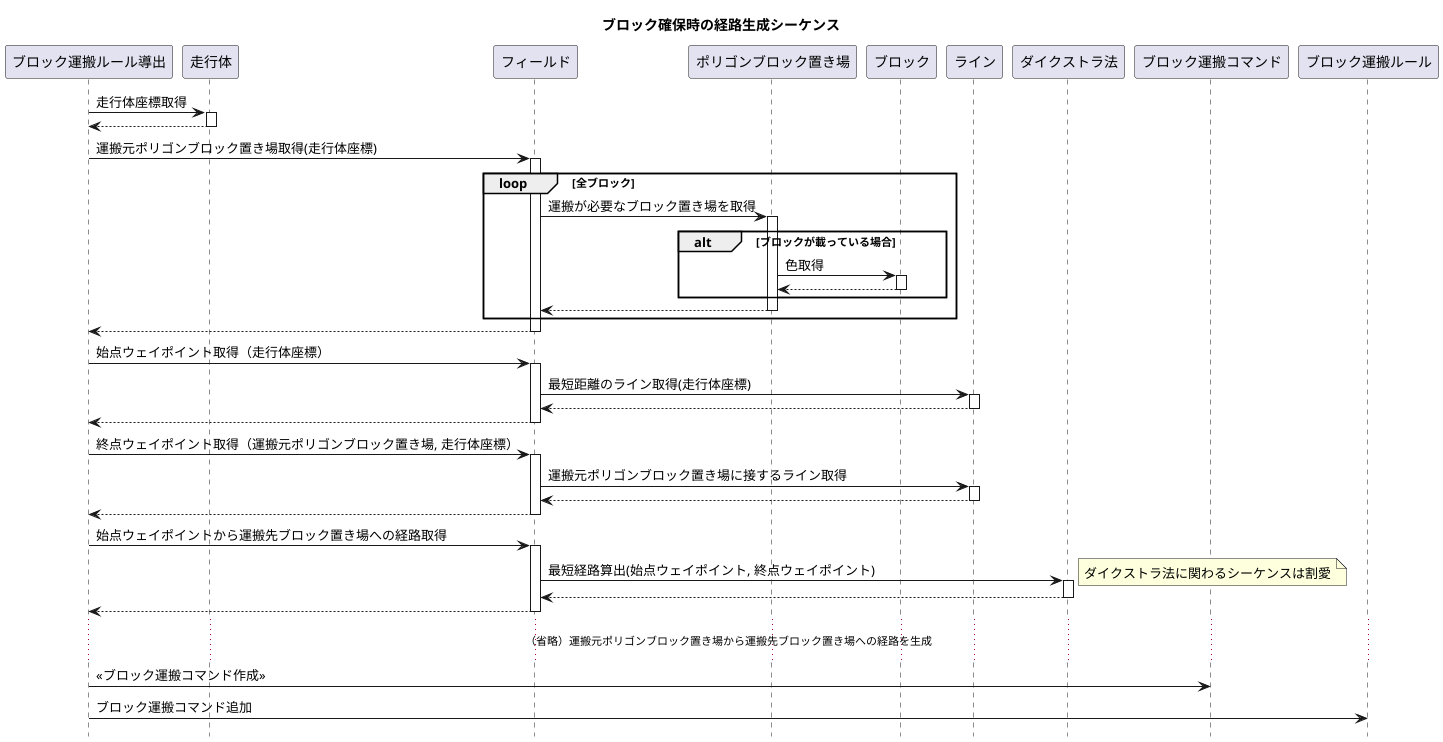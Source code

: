@startuml
title ブロック確保時の経路生成シーケンス
hide footbox

ブロック運搬ルール導出 -> 走行体 : 走行体座標取得
	activate 走行体
	ブロック運搬ルール導出 <-- 走行体
	deactivate 走行体

ブロック運搬ルール導出 -> フィールド : 運搬元ポリゴンブロック置き場取得(走行体座標)　
	activate フィールド
	loop 全ブロック
	フィールド -> ポリゴンブロック置き場 : 運搬が必要なブロック置き場を取得
		activate ポリゴンブロック置き場
		alt ブロックが載っている場合
		ポリゴンブロック置き場 -> ブロック : 色取得
			activate ブロック
			ポリゴンブロック置き場 <-- ブロック
			deactivate ブロック
		end
		フィールド <-- ポリゴンブロック置き場 
		deactivate ポリゴンブロック置き場
	end
ブロック運搬ルール導出  <-- フィールド 
deactivate フィールド

ブロック運搬ルール導出 -> フィールド : 始点ウェイポイント取得（走行体座標）
	activate フィールド
	フィールド -> ライン : 最短距離のライン取得(走行体座標)
		activate ライン
		フィールド <-- ライン : 
		deactivate ライン
	ブロック運搬ルール導出 <-- フィールド
	deactivate フィールド

ブロック運搬ルール導出 -> フィールド : 終点ウェイポイント取得（運搬元ポリゴンブロック置き場, 走行体座標）
	activate フィールド
	フィールド -> ライン : 運搬元ポリゴンブロック置き場に接するライン取得
		activate ライン
		フィールド <-- ライン : 
		deactivate ライン
	ブロック運搬ルール導出 <-- フィールド
	deactivate フィールド


ブロック運搬ルール導出 -> フィールド : 始点ウェイポイントから運搬先ブロック置き場への経路取得
	activate フィールド
	フィールド -> ダイクストラ法 : 最短経路算出(始点ウェイポイント, 終点ウェイポイント)
		activate ダイクストラ法	
		note right : ダイクストラ法に関わるシーケンスは割愛
		フィールド <-- ダイクストラ法
		deactivate ダイクストラ法
	ブロック運搬ルール導出 <-- フィールド 
	deactivate フィールド


...（省略）運搬元ポリゴンブロック置き場から運搬先ブロック置き場への経路を生成...

ブロック運搬ルール導出 -> ブロック運搬コマンド : <<ブロック運搬コマンド作成>>

ブロック運搬ルール導出 -> ブロック運搬ルール : ブロック運搬コマンド追加


@enduml